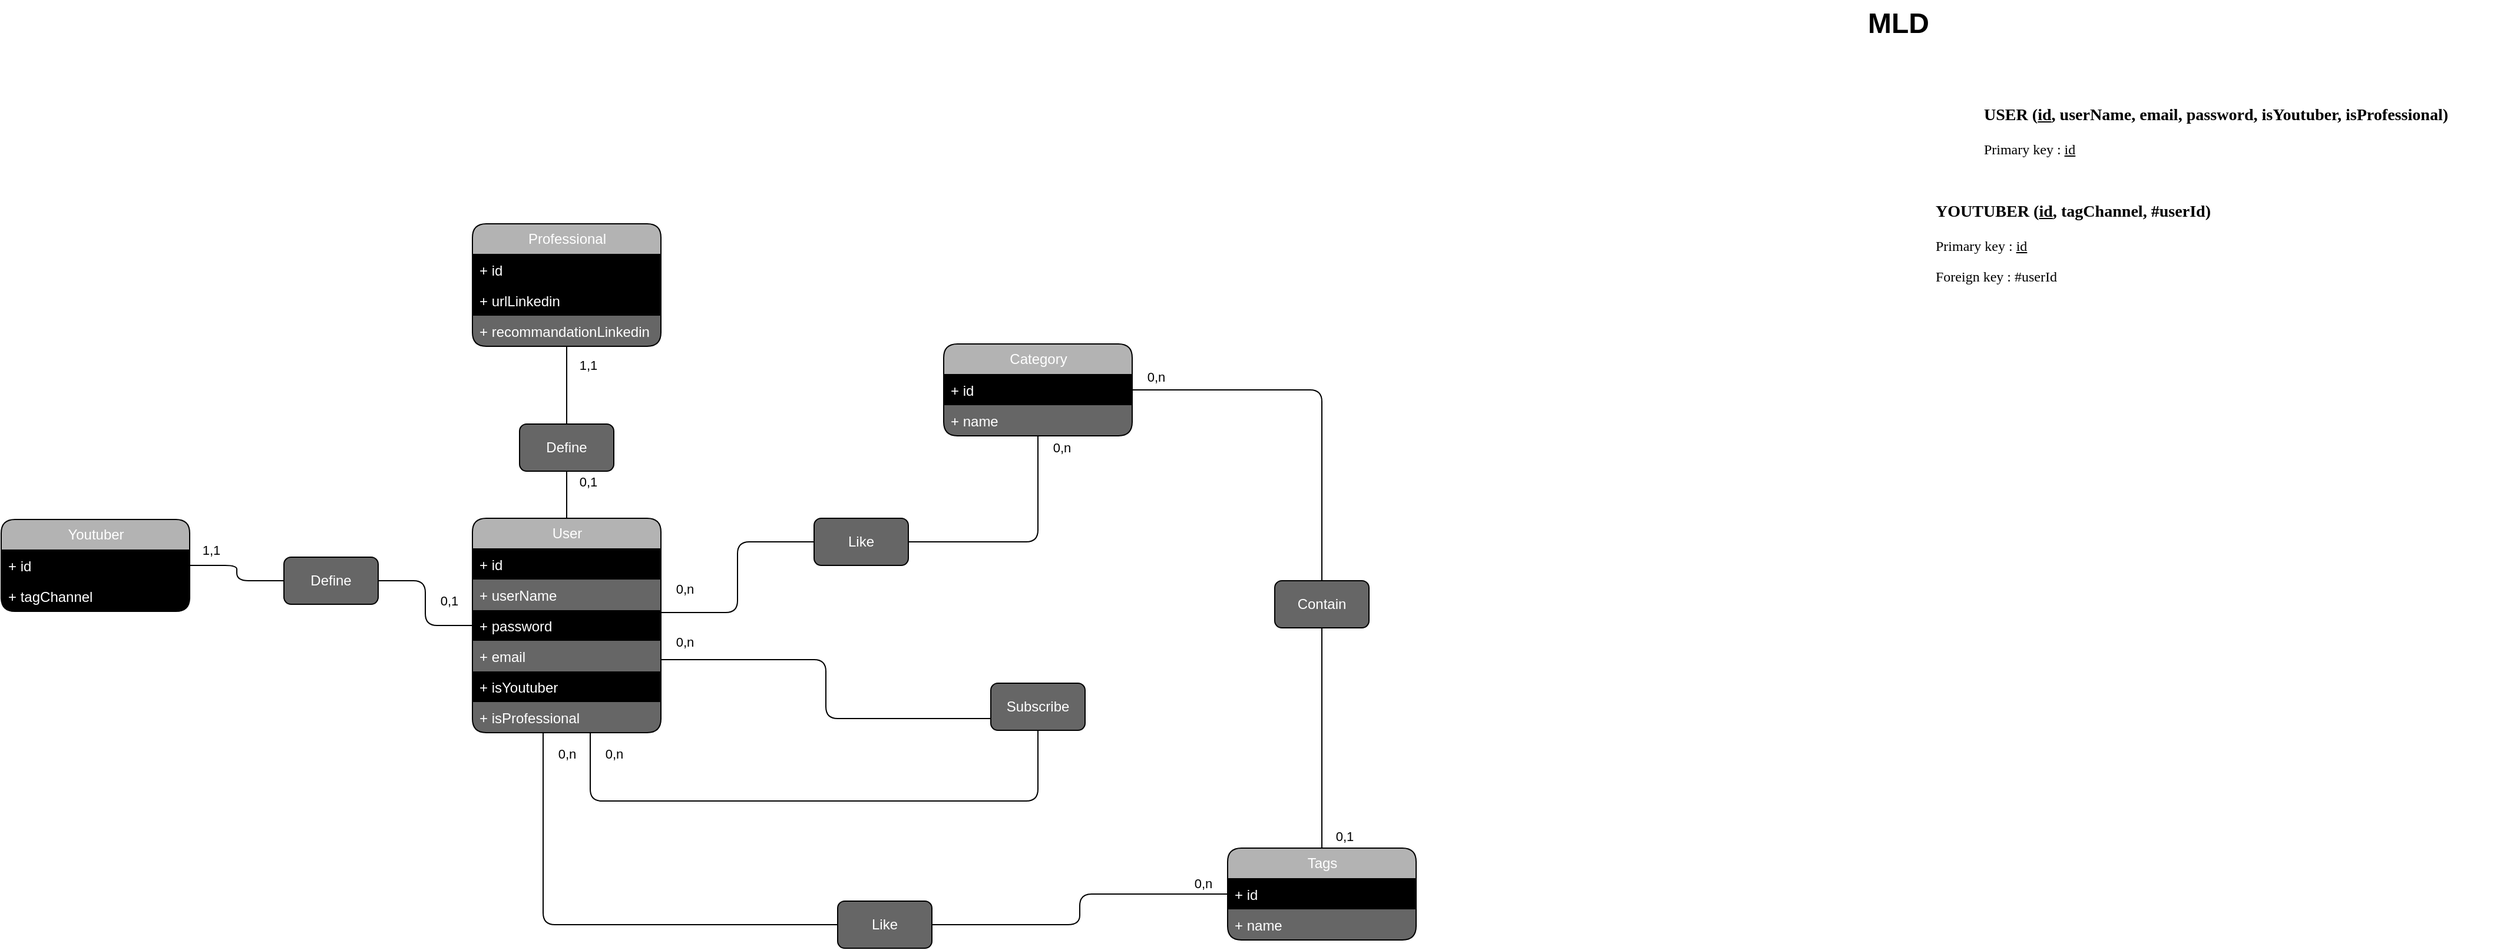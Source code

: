 <mxfile version="26.0.6">
  <diagram name="Page-1" id="kbPdjWkIte7VOqI4fmI9">
    <mxGraphModel dx="1434" dy="790" grid="1" gridSize="10" guides="1" tooltips="1" connect="1" arrows="1" fold="1" page="1" pageScale="1" pageWidth="1654" pageHeight="1169" math="0" shadow="0">
      <root>
        <mxCell id="0" />
        <mxCell id="1" parent="0" />
        <mxCell id="28MRgLjDr1vpFrhW2gKt-58" value="" style="edgeStyle=orthogonalEdgeStyle;rounded=1;orthogonalLoop=1;jettySize=auto;html=1;flowAnimation=0;endArrow=none;endFill=0;" parent="1" source="28MRgLjDr1vpFrhW2gKt-130" target="28MRgLjDr1vpFrhW2gKt-53" edge="1">
          <mxGeometry relative="1" as="geometry" />
        </mxCell>
        <mxCell id="28MRgLjDr1vpFrhW2gKt-48" value="Professional" style="swimlane;fontStyle=0;childLayout=stackLayout;horizontal=1;startSize=26;fillColor=#B3B3B3;horizontalStack=0;resizeParent=1;resizeParentMax=0;resizeLast=0;collapsible=1;marginBottom=0;html=1;rounded=1;swimlaneFillColor=#666666;fontColor=#FFFFFF;" parent="1" vertex="1">
          <mxGeometry x="520" y="230" width="160" height="104" as="geometry">
            <mxRectangle x="360" y="280" width="120" height="30" as="alternateBounds" />
          </mxGeometry>
        </mxCell>
        <mxCell id="28MRgLjDr1vpFrhW2gKt-49" value="+ id" style="text;strokeColor=none;fillColor=#000000;align=left;verticalAlign=top;spacingLeft=4;spacingRight=4;overflow=hidden;rotatable=0;points=[[0,0.5],[1,0.5]];portConstraint=eastwest;whiteSpace=wrap;html=1;glass=0;shadow=0;fontColor=#FFFFFF;" parent="28MRgLjDr1vpFrhW2gKt-48" vertex="1">
          <mxGeometry y="26" width="160" height="26" as="geometry" />
        </mxCell>
        <mxCell id="28MRgLjDr1vpFrhW2gKt-51" value="+ urlLinkedin" style="text;strokeColor=none;fillColor=#000000;align=left;verticalAlign=top;spacingLeft=4;spacingRight=4;overflow=hidden;rotatable=0;points=[[0,0.5],[1,0.5]];portConstraint=eastwest;whiteSpace=wrap;html=1;fontColor=#FFFFFF;" parent="28MRgLjDr1vpFrhW2gKt-48" vertex="1">
          <mxGeometry y="52" width="160" height="26" as="geometry" />
        </mxCell>
        <mxCell id="28MRgLjDr1vpFrhW2gKt-52" value="+ recommandationLinkedin" style="text;strokeColor=none;fillColor=none;align=left;verticalAlign=top;spacingLeft=4;spacingRight=4;overflow=hidden;rotatable=0;points=[[0,0.5],[1,0.5]];portConstraint=eastwest;whiteSpace=wrap;html=1;fontColor=#FFFFFF;" parent="28MRgLjDr1vpFrhW2gKt-48" vertex="1">
          <mxGeometry y="78" width="160" height="26" as="geometry" />
        </mxCell>
        <mxCell id="28MRgLjDr1vpFrhW2gKt-69" value="" style="rounded=1;orthogonalLoop=1;jettySize=auto;html=1;endArrow=none;endFill=0;edgeStyle=orthogonalEdgeStyle;" parent="1" source="28MRgLjDr1vpFrhW2gKt-133" target="28MRgLjDr1vpFrhW2gKt-62" edge="1">
          <mxGeometry relative="1" as="geometry" />
        </mxCell>
        <mxCell id="28MRgLjDr1vpFrhW2gKt-71" value="1,1" style="edgeLabel;html=1;align=center;verticalAlign=middle;resizable=0;points=[];" parent="28MRgLjDr1vpFrhW2gKt-69" vertex="1" connectable="0">
          <mxGeometry x="0.81" y="1" relative="1" as="geometry">
            <mxPoint x="9" y="-14" as="offset" />
          </mxGeometry>
        </mxCell>
        <mxCell id="28MRgLjDr1vpFrhW2gKt-111" value="" style="edgeStyle=orthogonalEdgeStyle;rounded=1;orthogonalLoop=1;jettySize=auto;html=1;strokeColor=default;endArrow=none;endFill=0;" parent="1" edge="1">
          <mxGeometry relative="1" as="geometry">
            <mxPoint x="680" y="600" as="sourcePoint" />
            <mxPoint x="960" y="650" as="targetPoint" />
            <Array as="points">
              <mxPoint x="820" y="600" />
              <mxPoint x="820" y="650" />
            </Array>
          </mxGeometry>
        </mxCell>
        <object label="User" placeholders="1" id="28MRgLjDr1vpFrhW2gKt-53">
          <mxCell style="swimlane;fontStyle=0;childLayout=stackLayout;horizontal=1;startSize=26;fillColor=#B3B3B3;horizontalStack=0;resizeParent=1;resizeParentMax=0;resizeLast=0;collapsible=1;marginBottom=0;html=1;rounded=1;swimlaneFillColor=#666666;fontColor=#FFFFFF;" parent="1" vertex="1">
            <mxGeometry x="520" y="480" width="160" height="182" as="geometry">
              <mxRectangle x="360" y="280" width="120" height="30" as="alternateBounds" />
            </mxGeometry>
          </mxCell>
        </object>
        <mxCell id="28MRgLjDr1vpFrhW2gKt-54" value="+ id" style="text;strokeColor=none;fillColor=#000000;align=left;verticalAlign=top;spacingLeft=4;spacingRight=4;overflow=hidden;rotatable=0;points=[[0,0.5],[1,0.5]];portConstraint=eastwest;whiteSpace=wrap;html=1;glass=0;shadow=0;fontColor=#FFFFFF;" parent="28MRgLjDr1vpFrhW2gKt-53" vertex="1">
          <mxGeometry y="26" width="160" height="26" as="geometry" />
        </mxCell>
        <mxCell id="28MRgLjDr1vpFrhW2gKt-55" value="+ userName" style="text;strokeColor=none;fillColor=none;align=left;verticalAlign=top;spacingLeft=4;spacingRight=4;overflow=hidden;rotatable=0;points=[[0,0.5],[1,0.5]];portConstraint=eastwest;whiteSpace=wrap;html=1;fontColor=#FFFFFF;" parent="28MRgLjDr1vpFrhW2gKt-53" vertex="1">
          <mxGeometry y="52" width="160" height="26" as="geometry" />
        </mxCell>
        <mxCell id="28MRgLjDr1vpFrhW2gKt-56" value="+ password" style="text;strokeColor=none;fillColor=#000000;align=left;verticalAlign=top;spacingLeft=4;spacingRight=4;overflow=hidden;rotatable=0;points=[[0,0.5],[1,0.5]];portConstraint=eastwest;whiteSpace=wrap;html=1;fontColor=#FFFFFF;" parent="28MRgLjDr1vpFrhW2gKt-53" vertex="1">
          <mxGeometry y="78" width="160" height="26" as="geometry" />
        </mxCell>
        <mxCell id="28MRgLjDr1vpFrhW2gKt-57" value="+ email" style="text;strokeColor=none;fillColor=none;align=left;verticalAlign=top;spacingLeft=4;spacingRight=4;overflow=hidden;rotatable=0;points=[[0,0.5],[1,0.5]];portConstraint=eastwest;whiteSpace=wrap;html=1;fontColor=#FFFFFF;" parent="28MRgLjDr1vpFrhW2gKt-53" vertex="1">
          <mxGeometry y="104" width="160" height="26" as="geometry" />
        </mxCell>
        <mxCell id="28MRgLjDr1vpFrhW2gKt-60" value="+ isYoutuber" style="text;strokeColor=none;fillColor=#000000;align=left;verticalAlign=top;spacingLeft=4;spacingRight=4;overflow=hidden;rotatable=0;points=[[0,0.5],[1,0.5]];portConstraint=eastwest;whiteSpace=wrap;html=1;fontColor=#FFFFFF;gradientColor=none;" parent="28MRgLjDr1vpFrhW2gKt-53" vertex="1">
          <mxGeometry y="130" width="160" height="26" as="geometry" />
        </mxCell>
        <mxCell id="28MRgLjDr1vpFrhW2gKt-61" value="+ isProfessional" style="text;strokeColor=none;fillColor=none;align=left;verticalAlign=top;spacingLeft=4;spacingRight=4;overflow=hidden;rotatable=0;points=[[0,0.5],[1,0.5]];portConstraint=eastwest;whiteSpace=wrap;html=1;fontColor=#FFFFFF;" parent="28MRgLjDr1vpFrhW2gKt-53" vertex="1">
          <mxGeometry y="156" width="160" height="26" as="geometry" />
        </mxCell>
        <object label="Youtuber" placeholders="1" id="28MRgLjDr1vpFrhW2gKt-62">
          <mxCell style="swimlane;fontStyle=0;childLayout=stackLayout;horizontal=1;startSize=26;fillColor=#B3B3B3;horizontalStack=0;resizeParent=1;resizeParentMax=0;resizeLast=0;collapsible=1;marginBottom=0;html=1;rounded=1;swimlaneFillColor=#000000;fontColor=#FFFFFF;" parent="1" vertex="1">
            <mxGeometry x="120" y="481" width="160" height="78" as="geometry">
              <mxRectangle x="360" y="280" width="120" height="30" as="alternateBounds" />
            </mxGeometry>
          </mxCell>
        </object>
        <mxCell id="28MRgLjDr1vpFrhW2gKt-63" value="+ id" style="text;strokeColor=none;fillColor=none;align=left;verticalAlign=top;spacingLeft=4;spacingRight=4;overflow=hidden;rotatable=0;points=[[0,0.5],[1,0.5]];portConstraint=eastwest;whiteSpace=wrap;html=1;glass=0;shadow=0;fontColor=#FFFFFF;" parent="28MRgLjDr1vpFrhW2gKt-62" vertex="1">
          <mxGeometry y="26" width="160" height="26" as="geometry" />
        </mxCell>
        <mxCell id="28MRgLjDr1vpFrhW2gKt-65" value="+ tagChannel" style="text;strokeColor=none;fillColor=none;align=left;verticalAlign=top;spacingLeft=4;spacingRight=4;overflow=hidden;rotatable=0;points=[[0,0.5],[1,0.5]];portConstraint=eastwest;whiteSpace=wrap;html=1;fontColor=#FFFFFF;" parent="28MRgLjDr1vpFrhW2gKt-62" vertex="1">
          <mxGeometry y="52" width="160" height="26" as="geometry" />
        </mxCell>
        <mxCell id="28MRgLjDr1vpFrhW2gKt-83" value="" style="rounded=1;orthogonalLoop=1;jettySize=auto;html=1;endArrow=none;endFill=0;edgeStyle=orthogonalEdgeStyle;" parent="1" source="28MRgLjDr1vpFrhW2gKt-128" target="28MRgLjDr1vpFrhW2gKt-80" edge="1">
          <mxGeometry relative="1" as="geometry" />
        </mxCell>
        <object label="Category" placeholders="1" id="28MRgLjDr1vpFrhW2gKt-72">
          <mxCell style="swimlane;fontStyle=0;childLayout=stackLayout;horizontal=1;startSize=26;fillColor=#B3B3B3;horizontalStack=0;resizeParent=1;resizeParentMax=0;resizeLast=0;collapsible=1;marginBottom=0;html=1;rounded=1;swimlaneFillColor=#666666;fontColor=#FFFFFF;" parent="1" vertex="1">
            <mxGeometry x="920" y="332" width="160" height="78" as="geometry">
              <mxRectangle x="360" y="280" width="120" height="30" as="alternateBounds" />
            </mxGeometry>
          </mxCell>
        </object>
        <mxCell id="28MRgLjDr1vpFrhW2gKt-73" value="+ id" style="text;strokeColor=none;fillColor=#000000;align=left;verticalAlign=top;spacingLeft=4;spacingRight=4;overflow=hidden;rotatable=0;points=[[0,0.5],[1,0.5]];portConstraint=eastwest;whiteSpace=wrap;html=1;glass=0;shadow=0;fontColor=#FFFFFF;" parent="28MRgLjDr1vpFrhW2gKt-72" vertex="1">
          <mxGeometry y="26" width="160" height="26" as="geometry" />
        </mxCell>
        <mxCell id="28MRgLjDr1vpFrhW2gKt-74" value="+ name" style="text;strokeColor=none;fillColor=none;align=left;verticalAlign=top;spacingLeft=4;spacingRight=4;overflow=hidden;rotatable=0;points=[[0,0.5],[1,0.5]];portConstraint=eastwest;whiteSpace=wrap;html=1;fontColor=#FFFFFF;" parent="28MRgLjDr1vpFrhW2gKt-72" vertex="1">
          <mxGeometry y="52" width="160" height="26" as="geometry" />
        </mxCell>
        <object label="Tags" placeholders="1" id="28MRgLjDr1vpFrhW2gKt-80">
          <mxCell style="swimlane;fontStyle=0;childLayout=stackLayout;horizontal=1;startSize=26;fillColor=#B3B3B3;horizontalStack=0;resizeParent=1;resizeParentMax=0;resizeLast=0;collapsible=1;marginBottom=0;html=1;rounded=1;swimlaneFillColor=#666666;fontColor=#FFFFFF;" parent="1" vertex="1">
            <mxGeometry x="1161" y="760" width="160" height="78" as="geometry">
              <mxRectangle x="1161" y="760" width="120" height="30" as="alternateBounds" />
            </mxGeometry>
          </mxCell>
        </object>
        <mxCell id="28MRgLjDr1vpFrhW2gKt-81" value="+ id" style="text;strokeColor=none;fillColor=#000000;align=left;verticalAlign=top;spacingLeft=4;spacingRight=4;overflow=hidden;rotatable=0;points=[[0,0.5],[1,0.5]];portConstraint=eastwest;whiteSpace=wrap;html=1;glass=0;shadow=0;fontColor=#FFFFFF;" parent="28MRgLjDr1vpFrhW2gKt-80" vertex="1">
          <mxGeometry y="26" width="160" height="26" as="geometry" />
        </mxCell>
        <mxCell id="28MRgLjDr1vpFrhW2gKt-82" value="+ name" style="text;strokeColor=none;fillColor=none;align=left;verticalAlign=top;spacingLeft=4;spacingRight=4;overflow=hidden;rotatable=0;points=[[0,0.5],[1,0.5]];portConstraint=eastwest;whiteSpace=wrap;html=1;fontColor=#FFFFFF;" parent="28MRgLjDr1vpFrhW2gKt-80" vertex="1">
          <mxGeometry y="52" width="160" height="26" as="geometry" />
        </mxCell>
        <mxCell id="28MRgLjDr1vpFrhW2gKt-104" style="edgeStyle=orthogonalEdgeStyle;rounded=1;orthogonalLoop=1;jettySize=auto;html=1;endArrow=none;endFill=0;" parent="1" source="28MRgLjDr1vpFrhW2gKt-126" target="28MRgLjDr1vpFrhW2gKt-53" edge="1">
          <mxGeometry relative="1" as="geometry">
            <mxPoint x="1001" y="799.034" as="sourcePoint" />
            <Array as="points">
              <mxPoint x="580" y="825" />
            </Array>
          </mxGeometry>
        </mxCell>
        <mxCell id="28MRgLjDr1vpFrhW2gKt-113" style="edgeStyle=orthogonalEdgeStyle;rounded=1;orthogonalLoop=1;jettySize=auto;html=1;endArrow=none;endFill=0;" parent="1" source="28MRgLjDr1vpFrhW2gKt-110" target="28MRgLjDr1vpFrhW2gKt-53" edge="1">
          <mxGeometry relative="1" as="geometry">
            <Array as="points">
              <mxPoint x="1000" y="720" />
              <mxPoint x="620" y="720" />
            </Array>
          </mxGeometry>
        </mxCell>
        <mxCell id="28MRgLjDr1vpFrhW2gKt-110" value="Subscribe" style="whiteSpace=wrap;html=1;fillColor=#666666;fontColor=#FFFFFF;fontStyle=0;startSize=26;rounded=1;swimlaneFillColor=#666666;" parent="1" vertex="1">
          <mxGeometry x="960" y="620" width="80" height="40" as="geometry" />
        </mxCell>
        <mxCell id="28MRgLjDr1vpFrhW2gKt-120" value="" style="edgeStyle=orthogonalEdgeStyle;rounded=1;orthogonalLoop=1;jettySize=auto;html=1;jumpStyle=none;strokeColor=default;endArrow=none;endFill=0;" parent="1" source="28MRgLjDr1vpFrhW2gKt-53" target="28MRgLjDr1vpFrhW2gKt-119" edge="1">
          <mxGeometry relative="1" as="geometry">
            <mxPoint x="680" y="570" as="sourcePoint" />
            <mxPoint x="920" y="359" as="targetPoint" />
            <Array as="points">
              <mxPoint x="745" y="560" />
              <mxPoint x="745" y="500" />
            </Array>
          </mxGeometry>
        </mxCell>
        <mxCell id="28MRgLjDr1vpFrhW2gKt-125" style="edgeStyle=orthogonalEdgeStyle;rounded=1;orthogonalLoop=1;jettySize=auto;html=1;endArrow=none;endFill=0;" parent="1" source="28MRgLjDr1vpFrhW2gKt-119" target="28MRgLjDr1vpFrhW2gKt-72" edge="1">
          <mxGeometry relative="1" as="geometry" />
        </mxCell>
        <mxCell id="28MRgLjDr1vpFrhW2gKt-119" value="Like" style="whiteSpace=wrap;html=1;fillColor=#666666;fontColor=#FFFFFF;fontStyle=0;startSize=26;rounded=1;swimlaneFillColor=#666666;" parent="1" vertex="1">
          <mxGeometry x="810" y="480" width="80" height="40" as="geometry" />
        </mxCell>
        <mxCell id="28MRgLjDr1vpFrhW2gKt-127" value="" style="rounded=1;orthogonalLoop=1;jettySize=auto;html=1;endArrow=none;endFill=0;edgeStyle=orthogonalEdgeStyle;" parent="1" source="28MRgLjDr1vpFrhW2gKt-80" target="28MRgLjDr1vpFrhW2gKt-126" edge="1">
          <mxGeometry relative="1" as="geometry">
            <mxPoint x="1161" y="825" as="sourcePoint" />
            <mxPoint x="580" y="662" as="targetPoint" />
          </mxGeometry>
        </mxCell>
        <mxCell id="28MRgLjDr1vpFrhW2gKt-126" value="Like" style="whiteSpace=wrap;html=1;fillColor=#666666;fontColor=#FFFFFF;fontStyle=0;startSize=26;rounded=1;swimlaneFillColor=#666666;" parent="1" vertex="1">
          <mxGeometry x="830" y="805" width="80" height="40" as="geometry" />
        </mxCell>
        <mxCell id="28MRgLjDr1vpFrhW2gKt-129" value="" style="edgeStyle=orthogonalEdgeStyle;rounded=1;orthogonalLoop=1;jettySize=auto;html=1;endArrow=none;endFill=0;" parent="1" source="28MRgLjDr1vpFrhW2gKt-72" target="28MRgLjDr1vpFrhW2gKt-128" edge="1">
          <mxGeometry relative="1" as="geometry">
            <mxPoint x="1080" y="371" as="sourcePoint" />
            <mxPoint x="1241" y="760" as="targetPoint" />
          </mxGeometry>
        </mxCell>
        <mxCell id="28MRgLjDr1vpFrhW2gKt-128" value="Contain" style="whiteSpace=wrap;html=1;fillColor=#666666;fontColor=#FFFFFF;fontStyle=0;startSize=26;rounded=1;swimlaneFillColor=#666666;" parent="1" vertex="1">
          <mxGeometry x="1201" y="533" width="80" height="40" as="geometry" />
        </mxCell>
        <mxCell id="28MRgLjDr1vpFrhW2gKt-131" value="" style="edgeStyle=orthogonalEdgeStyle;rounded=1;orthogonalLoop=1;jettySize=auto;html=1;flowAnimation=0;endArrow=none;endFill=0;" parent="1" source="28MRgLjDr1vpFrhW2gKt-48" target="28MRgLjDr1vpFrhW2gKt-130" edge="1">
          <mxGeometry relative="1" as="geometry">
            <mxPoint x="600" y="410" as="sourcePoint" />
            <mxPoint x="600" y="480" as="targetPoint" />
          </mxGeometry>
        </mxCell>
        <mxCell id="28MRgLjDr1vpFrhW2gKt-132" value="1,1" style="edgeLabel;html=1;align=center;verticalAlign=middle;resizable=0;points=[];" parent="28MRgLjDr1vpFrhW2gKt-131" vertex="1" connectable="0">
          <mxGeometry x="-0.223" y="-1" relative="1" as="geometry">
            <mxPoint x="19" y="-10" as="offset" />
          </mxGeometry>
        </mxCell>
        <mxCell id="28MRgLjDr1vpFrhW2gKt-136" value="0,1" style="edgeLabel;html=1;align=center;verticalAlign=middle;resizable=0;points=[];" parent="28MRgLjDr1vpFrhW2gKt-131" vertex="1" connectable="0">
          <mxGeometry x="-0.223" y="-1" relative="1" as="geometry">
            <mxPoint x="19" y="89" as="offset" />
          </mxGeometry>
        </mxCell>
        <mxCell id="28MRgLjDr1vpFrhW2gKt-137" value="0,1" style="edgeLabel;html=1;align=center;verticalAlign=middle;resizable=0;points=[];" parent="28MRgLjDr1vpFrhW2gKt-131" vertex="1" connectable="0">
          <mxGeometry x="-0.223" y="-1" relative="1" as="geometry">
            <mxPoint x="-99" y="190" as="offset" />
          </mxGeometry>
        </mxCell>
        <mxCell id="28MRgLjDr1vpFrhW2gKt-138" value="0,n" style="edgeLabel;html=1;align=center;verticalAlign=middle;resizable=0;points=[];" parent="28MRgLjDr1vpFrhW2gKt-131" vertex="1" connectable="0">
          <mxGeometry x="-0.223" y="-1" relative="1" as="geometry">
            <mxPoint x="101" y="180" as="offset" />
          </mxGeometry>
        </mxCell>
        <mxCell id="28MRgLjDr1vpFrhW2gKt-139" value="0,n" style="edgeLabel;html=1;align=center;verticalAlign=middle;resizable=0;points=[];" parent="28MRgLjDr1vpFrhW2gKt-131" vertex="1" connectable="0">
          <mxGeometry x="-0.223" y="-1" relative="1" as="geometry">
            <mxPoint x="101" y="225" as="offset" />
          </mxGeometry>
        </mxCell>
        <mxCell id="28MRgLjDr1vpFrhW2gKt-140" value="0,n" style="edgeLabel;html=1;align=center;verticalAlign=middle;resizable=0;points=[];" parent="28MRgLjDr1vpFrhW2gKt-131" vertex="1" connectable="0">
          <mxGeometry x="-0.223" y="-1" relative="1" as="geometry">
            <mxPoint x="421" y="60" as="offset" />
          </mxGeometry>
        </mxCell>
        <mxCell id="28MRgLjDr1vpFrhW2gKt-141" value="0,n" style="edgeLabel;html=1;align=center;verticalAlign=middle;resizable=0;points=[];" parent="28MRgLjDr1vpFrhW2gKt-131" vertex="1" connectable="0">
          <mxGeometry x="-0.223" y="-1" relative="1" as="geometry">
            <mxPoint x="501" as="offset" />
          </mxGeometry>
        </mxCell>
        <mxCell id="28MRgLjDr1vpFrhW2gKt-142" value="0,1" style="edgeLabel;html=1;align=center;verticalAlign=middle;resizable=0;points=[];" parent="28MRgLjDr1vpFrhW2gKt-131" vertex="1" connectable="0">
          <mxGeometry x="-0.223" y="-1" relative="1" as="geometry">
            <mxPoint x="661" y="390" as="offset" />
          </mxGeometry>
        </mxCell>
        <mxCell id="28MRgLjDr1vpFrhW2gKt-143" value="0,n" style="edgeLabel;html=1;align=center;verticalAlign=middle;resizable=0;points=[];" parent="28MRgLjDr1vpFrhW2gKt-131" vertex="1" connectable="0">
          <mxGeometry x="-0.223" y="-1" relative="1" as="geometry">
            <mxPoint x="541" y="430" as="offset" />
          </mxGeometry>
        </mxCell>
        <mxCell id="28MRgLjDr1vpFrhW2gKt-144" value="0,n" style="edgeLabel;html=1;align=center;verticalAlign=middle;resizable=0;points=[];" parent="28MRgLjDr1vpFrhW2gKt-131" vertex="1" connectable="0">
          <mxGeometry x="-0.223" y="-1" relative="1" as="geometry">
            <mxPoint x="41" y="320" as="offset" />
          </mxGeometry>
        </mxCell>
        <mxCell id="28MRgLjDr1vpFrhW2gKt-145" value="0,n" style="edgeLabel;html=1;align=center;verticalAlign=middle;resizable=0;points=[];" parent="28MRgLjDr1vpFrhW2gKt-131" vertex="1" connectable="0">
          <mxGeometry x="-0.223" y="-1" relative="1" as="geometry">
            <mxPoint x="1" y="320" as="offset" />
          </mxGeometry>
        </mxCell>
        <mxCell id="28MRgLjDr1vpFrhW2gKt-130" value="Define" style="whiteSpace=wrap;html=1;fillColor=#666666;fontColor=#FFFFFF;fontStyle=0;startSize=26;rounded=1;swimlaneFillColor=#666666;" parent="1" vertex="1">
          <mxGeometry x="560" y="400" width="80" height="40" as="geometry" />
        </mxCell>
        <mxCell id="28MRgLjDr1vpFrhW2gKt-134" value="" style="edgeStyle=orthogonalEdgeStyle;rounded=1;orthogonalLoop=1;jettySize=auto;html=1;endArrow=none;endFill=0;" parent="1" source="28MRgLjDr1vpFrhW2gKt-53" target="28MRgLjDr1vpFrhW2gKt-133" edge="1">
          <mxGeometry relative="1" as="geometry">
            <mxPoint x="520" y="571" as="sourcePoint" />
            <mxPoint x="360" y="533" as="targetPoint" />
          </mxGeometry>
        </mxCell>
        <mxCell id="28MRgLjDr1vpFrhW2gKt-133" value="Define" style="whiteSpace=wrap;html=1;fillColor=#666666;fontColor=#FFFFFF;fontStyle=0;startSize=26;rounded=1;swimlaneFillColor=#666666;" parent="1" vertex="1">
          <mxGeometry x="360" y="513" width="80" height="40" as="geometry" />
        </mxCell>
        <mxCell id="temJHS14F2omv68zXtzl-1" value="MLD" style="text;strokeColor=none;fillColor=none;html=1;fontSize=24;fontStyle=1;verticalAlign=middle;align=center;" vertex="1" parent="1">
          <mxGeometry x="1680" y="40" width="100" height="40" as="geometry" />
        </mxCell>
        <mxCell id="temJHS14F2omv68zXtzl-17" value="&lt;blockquote style=&quot;margin: 0 0 0 40px; border: none; padding: 0px;&quot;&gt;&lt;h3 style=&quot;text-align: left;&quot;&gt;&lt;font style=&quot;color: light-dark(rgb(0, 0, 0), rgb(0, 0, 0));&quot; face=&quot;Comic Sans MS&quot;&gt;&lt;b style=&quot;line-height: 100%;&quot;&gt;USER &lt;/b&gt;(&lt;u&gt;id&lt;/u&gt;, userName, email, password, isYoutuber, isProfessional)&lt;/font&gt;&lt;/h3&gt;&lt;p style=&quot;text-align: left;&quot;&gt;&lt;font style=&quot;color: light-dark(rgb(0, 0, 0), rgb(0, 0, 0));&quot; face=&quot;Comic Sans MS&quot;&gt;Primary key : &lt;u&gt;id&lt;/u&gt;&lt;/font&gt;&lt;/p&gt;&lt;/blockquote&gt;" style="rounded=1;whiteSpace=wrap;html=1;strokeColor=none;arcSize=25;fillColor=light-dark(#FFFFFF,#B3B3B3);" vertex="1" parent="1">
          <mxGeometry x="1720" y="120" width="520" height="60" as="geometry" />
        </mxCell>
        <mxCell id="temJHS14F2omv68zXtzl-18" value="&lt;blockquote style=&quot;margin: 0 0 0 40px; border: none; padding: 0px;&quot;&gt;&lt;h3 style=&quot;&quot;&gt;&lt;font style=&quot;color: light-dark(rgb(0, 0, 0), rgb(0, 0, 0));&quot; face=&quot;Comic Sans MS&quot;&gt;&lt;b style=&quot;line-height: 100%;&quot;&gt;YOUTUBER&amp;nbsp;&lt;/b&gt;(&lt;u&gt;id&lt;/u&gt;, tagChannel, #userId)&lt;/font&gt;&lt;/h3&gt;&lt;p style=&quot;&quot;&gt;&lt;font style=&quot;color: light-dark(rgb(0, 0, 0), rgb(0, 0, 0));&quot; face=&quot;Comic Sans MS&quot;&gt;Primary key : &lt;u&gt;id&lt;/u&gt;&lt;/font&gt;&lt;/p&gt;&lt;p style=&quot;&quot;&gt;&lt;font style=&quot;color: light-dark(rgb(0, 0, 0), rgb(0, 0, 0));&quot; face=&quot;Comic Sans MS&quot;&gt;Foreign key : #userId&lt;/font&gt;&lt;/p&gt;&lt;/blockquote&gt;" style="rounded=1;whiteSpace=wrap;html=1;strokeColor=none;align=left;fillColor=light-dark(#FFFFFF,#B3B3B3);" vertex="1" parent="1">
          <mxGeometry x="1720" y="200" width="520" height="90" as="geometry" />
        </mxCell>
      </root>
    </mxGraphModel>
  </diagram>
</mxfile>
